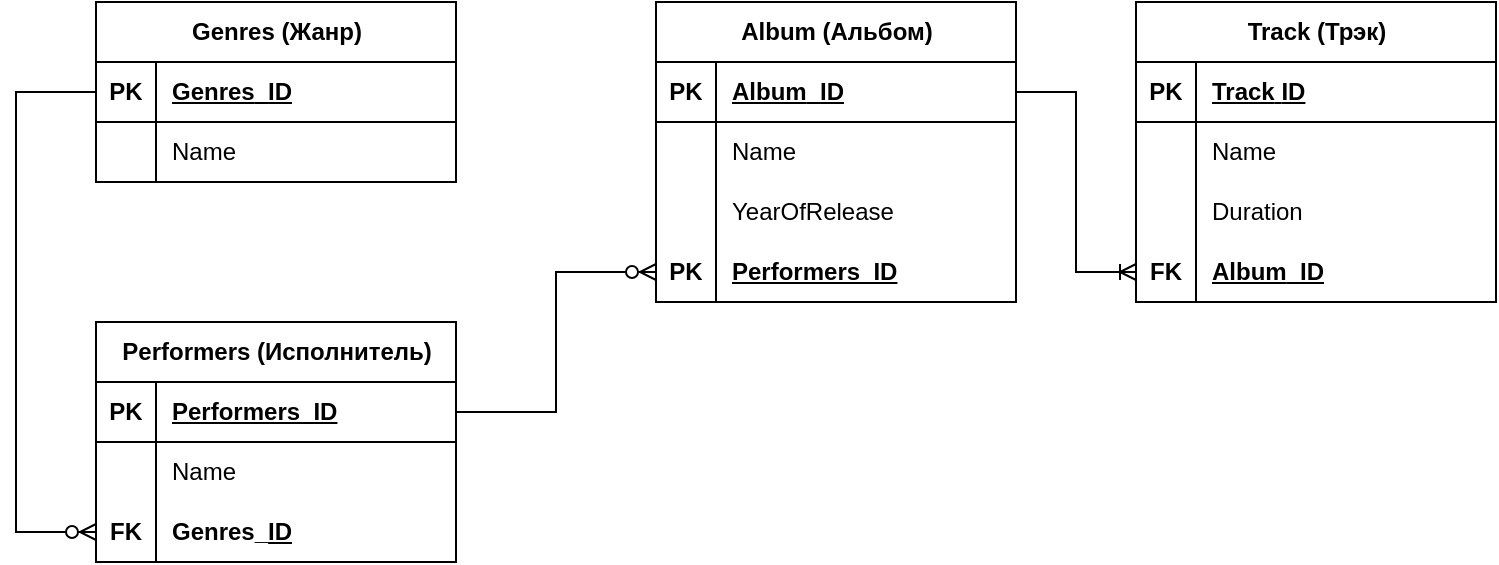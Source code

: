 <mxfile version="28.2.3">
  <diagram name="Страница — 1" id="JZxwwGBYXkmVGhj0WzC0">
    <mxGraphModel dx="1378" dy="772" grid="1" gridSize="10" guides="1" tooltips="1" connect="1" arrows="1" fold="1" page="1" pageScale="1" pageWidth="827" pageHeight="1169" math="0" shadow="0">
      <root>
        <mxCell id="0" />
        <mxCell id="1" parent="0" />
        <mxCell id="oh66TEQSNM8ofDtLwC0J-1" value="Genres (Жанр)" style="shape=table;startSize=30;container=1;collapsible=1;childLayout=tableLayout;fixedRows=1;rowLines=0;fontStyle=1;align=center;resizeLast=1;html=1;" parent="1" vertex="1">
          <mxGeometry x="80" y="80" width="180" height="90" as="geometry" />
        </mxCell>
        <mxCell id="oh66TEQSNM8ofDtLwC0J-2" value="" style="shape=tableRow;horizontal=0;startSize=0;swimlaneHead=0;swimlaneBody=0;fillColor=none;collapsible=0;dropTarget=0;points=[[0,0.5],[1,0.5]];portConstraint=eastwest;top=0;left=0;right=0;bottom=1;" parent="oh66TEQSNM8ofDtLwC0J-1" vertex="1">
          <mxGeometry y="30" width="180" height="30" as="geometry" />
        </mxCell>
        <mxCell id="oh66TEQSNM8ofDtLwC0J-3" value="PK" style="shape=partialRectangle;connectable=0;fillColor=none;top=0;left=0;bottom=0;right=0;fontStyle=1;overflow=hidden;whiteSpace=wrap;html=1;" parent="oh66TEQSNM8ofDtLwC0J-2" vertex="1">
          <mxGeometry width="30" height="30" as="geometry">
            <mxRectangle width="30" height="30" as="alternateBounds" />
          </mxGeometry>
        </mxCell>
        <mxCell id="oh66TEQSNM8ofDtLwC0J-4" value="&lt;span style=&quot;white-space-collapse: preserve;&quot; data-src-align=&quot;12:6&quot; class=&quot;aNeGP0gI0B9AV8JaHPyH&quot;&gt;&lt;span style=&quot;text-align: center; white-space: nowrap;&quot;&gt;Genres&lt;/span&gt;_&lt;/span&gt;ID" style="shape=partialRectangle;connectable=0;fillColor=none;top=0;left=0;bottom=0;right=0;align=left;spacingLeft=6;fontStyle=5;overflow=hidden;whiteSpace=wrap;html=1;" parent="oh66TEQSNM8ofDtLwC0J-2" vertex="1">
          <mxGeometry x="30" width="150" height="30" as="geometry">
            <mxRectangle width="150" height="30" as="alternateBounds" />
          </mxGeometry>
        </mxCell>
        <mxCell id="oh66TEQSNM8ofDtLwC0J-5" value="" style="shape=tableRow;horizontal=0;startSize=0;swimlaneHead=0;swimlaneBody=0;fillColor=none;collapsible=0;dropTarget=0;points=[[0,0.5],[1,0.5]];portConstraint=eastwest;top=0;left=0;right=0;bottom=0;" parent="oh66TEQSNM8ofDtLwC0J-1" vertex="1">
          <mxGeometry y="60" width="180" height="30" as="geometry" />
        </mxCell>
        <mxCell id="oh66TEQSNM8ofDtLwC0J-6" value="" style="shape=partialRectangle;connectable=0;fillColor=none;top=0;left=0;bottom=0;right=0;editable=1;overflow=hidden;whiteSpace=wrap;html=1;" parent="oh66TEQSNM8ofDtLwC0J-5" vertex="1">
          <mxGeometry width="30" height="30" as="geometry">
            <mxRectangle width="30" height="30" as="alternateBounds" />
          </mxGeometry>
        </mxCell>
        <mxCell id="oh66TEQSNM8ofDtLwC0J-7" value="Name" style="shape=partialRectangle;connectable=0;fillColor=none;top=0;left=0;bottom=0;right=0;align=left;spacingLeft=6;overflow=hidden;whiteSpace=wrap;html=1;" parent="oh66TEQSNM8ofDtLwC0J-5" vertex="1">
          <mxGeometry x="30" width="150" height="30" as="geometry">
            <mxRectangle width="150" height="30" as="alternateBounds" />
          </mxGeometry>
        </mxCell>
        <mxCell id="oh66TEQSNM8ofDtLwC0J-14" value="Performers (Исполнитель)" style="shape=table;startSize=30;container=1;collapsible=1;childLayout=tableLayout;fixedRows=1;rowLines=0;fontStyle=1;align=center;resizeLast=1;html=1;" parent="1" vertex="1">
          <mxGeometry x="80" y="240" width="180" height="120" as="geometry" />
        </mxCell>
        <mxCell id="oh66TEQSNM8ofDtLwC0J-15" value="" style="shape=tableRow;horizontal=0;startSize=0;swimlaneHead=0;swimlaneBody=0;fillColor=none;collapsible=0;dropTarget=0;points=[[0,0.5],[1,0.5]];portConstraint=eastwest;top=0;left=0;right=0;bottom=1;" parent="oh66TEQSNM8ofDtLwC0J-14" vertex="1">
          <mxGeometry y="30" width="180" height="30" as="geometry" />
        </mxCell>
        <mxCell id="oh66TEQSNM8ofDtLwC0J-16" value="PK" style="shape=partialRectangle;connectable=0;fillColor=none;top=0;left=0;bottom=0;right=0;fontStyle=1;overflow=hidden;whiteSpace=wrap;html=1;" parent="oh66TEQSNM8ofDtLwC0J-15" vertex="1">
          <mxGeometry width="30" height="30" as="geometry">
            <mxRectangle width="30" height="30" as="alternateBounds" />
          </mxGeometry>
        </mxCell>
        <mxCell id="oh66TEQSNM8ofDtLwC0J-17" value="Performers_ID" style="shape=partialRectangle;connectable=0;fillColor=none;top=0;left=0;bottom=0;right=0;align=left;spacingLeft=6;fontStyle=5;overflow=hidden;whiteSpace=wrap;html=1;" parent="oh66TEQSNM8ofDtLwC0J-15" vertex="1">
          <mxGeometry x="30" width="150" height="30" as="geometry">
            <mxRectangle width="150" height="30" as="alternateBounds" />
          </mxGeometry>
        </mxCell>
        <mxCell id="oh66TEQSNM8ofDtLwC0J-18" value="" style="shape=tableRow;horizontal=0;startSize=0;swimlaneHead=0;swimlaneBody=0;fillColor=none;collapsible=0;dropTarget=0;points=[[0,0.5],[1,0.5]];portConstraint=eastwest;top=0;left=0;right=0;bottom=0;" parent="oh66TEQSNM8ofDtLwC0J-14" vertex="1">
          <mxGeometry y="60" width="180" height="30" as="geometry" />
        </mxCell>
        <mxCell id="oh66TEQSNM8ofDtLwC0J-19" value="" style="shape=partialRectangle;connectable=0;fillColor=none;top=0;left=0;bottom=0;right=0;editable=1;overflow=hidden;whiteSpace=wrap;html=1;" parent="oh66TEQSNM8ofDtLwC0J-18" vertex="1">
          <mxGeometry width="30" height="30" as="geometry">
            <mxRectangle width="30" height="30" as="alternateBounds" />
          </mxGeometry>
        </mxCell>
        <mxCell id="oh66TEQSNM8ofDtLwC0J-20" value="Name" style="shape=partialRectangle;connectable=0;fillColor=none;top=0;left=0;bottom=0;right=0;align=left;spacingLeft=6;overflow=hidden;whiteSpace=wrap;html=1;" parent="oh66TEQSNM8ofDtLwC0J-18" vertex="1">
          <mxGeometry x="30" width="150" height="30" as="geometry">
            <mxRectangle width="150" height="30" as="alternateBounds" />
          </mxGeometry>
        </mxCell>
        <mxCell id="PZWS33v3H8j3TzEzFPTG-1" value="" style="shape=tableRow;horizontal=0;startSize=0;swimlaneHead=0;swimlaneBody=0;fillColor=none;collapsible=0;dropTarget=0;points=[[0,0.5],[1,0.5]];portConstraint=eastwest;top=0;left=0;right=0;bottom=0;" parent="oh66TEQSNM8ofDtLwC0J-14" vertex="1">
          <mxGeometry y="90" width="180" height="30" as="geometry" />
        </mxCell>
        <mxCell id="PZWS33v3H8j3TzEzFPTG-2" value="&lt;span style=&quot;font-weight: 700;&quot;&gt;FK&lt;/span&gt;" style="shape=partialRectangle;connectable=0;fillColor=none;top=0;left=0;bottom=0;right=0;editable=1;overflow=hidden;whiteSpace=wrap;html=1;" parent="PZWS33v3H8j3TzEzFPTG-1" vertex="1">
          <mxGeometry width="30" height="30" as="geometry">
            <mxRectangle width="30" height="30" as="alternateBounds" />
          </mxGeometry>
        </mxCell>
        <mxCell id="PZWS33v3H8j3TzEzFPTG-3" value="&lt;span style=&quot;font-weight: 700; white-space-collapse: preserve;&quot; data-src-align=&quot;12:6&quot; class=&quot;aNeGP0gI0B9AV8JaHPyH&quot;&gt;&lt;span style=&quot;text-align: center; white-space: nowrap;&quot;&gt;Genres&lt;/span&gt;_&lt;/span&gt;&lt;span style=&quot;font-weight: 700; text-decoration-line: underline;&quot;&gt;ID&lt;/span&gt;" style="shape=partialRectangle;connectable=0;fillColor=none;top=0;left=0;bottom=0;right=0;align=left;spacingLeft=6;overflow=hidden;whiteSpace=wrap;html=1;" parent="PZWS33v3H8j3TzEzFPTG-1" vertex="1">
          <mxGeometry x="30" width="150" height="30" as="geometry">
            <mxRectangle width="150" height="30" as="alternateBounds" />
          </mxGeometry>
        </mxCell>
        <mxCell id="oh66TEQSNM8ofDtLwC0J-25" value="Аlbum (Альбом)" style="shape=table;startSize=30;container=1;collapsible=1;childLayout=tableLayout;fixedRows=1;rowLines=0;fontStyle=1;align=center;resizeLast=1;html=1;" parent="1" vertex="1">
          <mxGeometry x="360" y="80" width="180" height="150" as="geometry" />
        </mxCell>
        <mxCell id="oh66TEQSNM8ofDtLwC0J-26" value="" style="shape=tableRow;horizontal=0;startSize=0;swimlaneHead=0;swimlaneBody=0;fillColor=none;collapsible=0;dropTarget=0;points=[[0,0.5],[1,0.5]];portConstraint=eastwest;top=0;left=0;right=0;bottom=1;" parent="oh66TEQSNM8ofDtLwC0J-25" vertex="1">
          <mxGeometry y="30" width="180" height="30" as="geometry" />
        </mxCell>
        <mxCell id="oh66TEQSNM8ofDtLwC0J-27" value="PK" style="shape=partialRectangle;connectable=0;fillColor=none;top=0;left=0;bottom=0;right=0;fontStyle=1;overflow=hidden;whiteSpace=wrap;html=1;" parent="oh66TEQSNM8ofDtLwC0J-26" vertex="1">
          <mxGeometry width="30" height="30" as="geometry">
            <mxRectangle width="30" height="30" as="alternateBounds" />
          </mxGeometry>
        </mxCell>
        <mxCell id="oh66TEQSNM8ofDtLwC0J-28" value="&lt;span style=&quot;white-space-collapse: preserve;&quot; data-src-align=&quot;12:6&quot; class=&quot;aNeGP0gI0B9AV8JaHPyH&quot;&gt;&lt;span style=&quot;text-align: center; white-space: nowrap;&quot;&gt;Album&lt;/span&gt;_&lt;/span&gt;ID" style="shape=partialRectangle;connectable=0;fillColor=none;top=0;left=0;bottom=0;right=0;align=left;spacingLeft=6;fontStyle=5;overflow=hidden;whiteSpace=wrap;html=1;" parent="oh66TEQSNM8ofDtLwC0J-26" vertex="1">
          <mxGeometry x="30" width="150" height="30" as="geometry">
            <mxRectangle width="150" height="30" as="alternateBounds" />
          </mxGeometry>
        </mxCell>
        <mxCell id="oh66TEQSNM8ofDtLwC0J-29" value="" style="shape=tableRow;horizontal=0;startSize=0;swimlaneHead=0;swimlaneBody=0;fillColor=none;collapsible=0;dropTarget=0;points=[[0,0.5],[1,0.5]];portConstraint=eastwest;top=0;left=0;right=0;bottom=0;" parent="oh66TEQSNM8ofDtLwC0J-25" vertex="1">
          <mxGeometry y="60" width="180" height="30" as="geometry" />
        </mxCell>
        <mxCell id="oh66TEQSNM8ofDtLwC0J-30" value="" style="shape=partialRectangle;connectable=0;fillColor=none;top=0;left=0;bottom=0;right=0;editable=1;overflow=hidden;whiteSpace=wrap;html=1;" parent="oh66TEQSNM8ofDtLwC0J-29" vertex="1">
          <mxGeometry width="30" height="30" as="geometry">
            <mxRectangle width="30" height="30" as="alternateBounds" />
          </mxGeometry>
        </mxCell>
        <mxCell id="oh66TEQSNM8ofDtLwC0J-31" value="Name" style="shape=partialRectangle;connectable=0;fillColor=none;top=0;left=0;bottom=0;right=0;align=left;spacingLeft=6;overflow=hidden;whiteSpace=wrap;html=1;" parent="oh66TEQSNM8ofDtLwC0J-29" vertex="1">
          <mxGeometry x="30" width="150" height="30" as="geometry">
            <mxRectangle width="150" height="30" as="alternateBounds" />
          </mxGeometry>
        </mxCell>
        <mxCell id="oh66TEQSNM8ofDtLwC0J-42" value="" style="shape=tableRow;horizontal=0;startSize=0;swimlaneHead=0;swimlaneBody=0;fillColor=none;collapsible=0;dropTarget=0;points=[[0,0.5],[1,0.5]];portConstraint=eastwest;top=0;left=0;right=0;bottom=0;" parent="oh66TEQSNM8ofDtLwC0J-25" vertex="1">
          <mxGeometry y="90" width="180" height="30" as="geometry" />
        </mxCell>
        <mxCell id="oh66TEQSNM8ofDtLwC0J-43" value="" style="shape=partialRectangle;connectable=0;fillColor=none;top=0;left=0;bottom=0;right=0;editable=1;overflow=hidden;whiteSpace=wrap;html=1;" parent="oh66TEQSNM8ofDtLwC0J-42" vertex="1">
          <mxGeometry width="30" height="30" as="geometry">
            <mxRectangle width="30" height="30" as="alternateBounds" />
          </mxGeometry>
        </mxCell>
        <mxCell id="oh66TEQSNM8ofDtLwC0J-44" value="YearOfRelease" style="shape=partialRectangle;connectable=0;fillColor=none;top=0;left=0;bottom=0;right=0;align=left;spacingLeft=6;overflow=hidden;whiteSpace=wrap;html=1;" parent="oh66TEQSNM8ofDtLwC0J-42" vertex="1">
          <mxGeometry x="30" width="150" height="30" as="geometry">
            <mxRectangle width="150" height="30" as="alternateBounds" />
          </mxGeometry>
        </mxCell>
        <mxCell id="-BFyVFK9D_re2DSJVNDl-1" value="" style="shape=tableRow;horizontal=0;startSize=0;swimlaneHead=0;swimlaneBody=0;fillColor=none;collapsible=0;dropTarget=0;points=[[0,0.5],[1,0.5]];portConstraint=eastwest;top=0;left=0;right=0;bottom=0;" vertex="1" parent="oh66TEQSNM8ofDtLwC0J-25">
          <mxGeometry y="120" width="180" height="30" as="geometry" />
        </mxCell>
        <mxCell id="-BFyVFK9D_re2DSJVNDl-2" value="&lt;span style=&quot;font-weight: 700;&quot;&gt;PK&lt;/span&gt;" style="shape=partialRectangle;connectable=0;fillColor=none;top=0;left=0;bottom=0;right=0;editable=1;overflow=hidden;whiteSpace=wrap;html=1;" vertex="1" parent="-BFyVFK9D_re2DSJVNDl-1">
          <mxGeometry width="30" height="30" as="geometry">
            <mxRectangle width="30" height="30" as="alternateBounds" />
          </mxGeometry>
        </mxCell>
        <mxCell id="-BFyVFK9D_re2DSJVNDl-3" value="&lt;span style=&quot;font-weight: 700; text-decoration-line: underline;&quot;&gt;Performers_ID&lt;/span&gt;" style="shape=partialRectangle;connectable=0;fillColor=none;top=0;left=0;bottom=0;right=0;align=left;spacingLeft=6;overflow=hidden;whiteSpace=wrap;html=1;" vertex="1" parent="-BFyVFK9D_re2DSJVNDl-1">
          <mxGeometry x="30" width="150" height="30" as="geometry">
            <mxRectangle width="150" height="30" as="alternateBounds" />
          </mxGeometry>
        </mxCell>
        <mxCell id="oh66TEQSNM8ofDtLwC0J-32" value="&lt;span style=&quot;white-space: pre-wrap;&quot; data-src-align=&quot;0:4&quot; class=&quot;aNeGP0gI0B9AV8JaHPyH&quot;&gt;Track&lt;/span&gt;&amp;nbsp;(Трэк)" style="shape=table;startSize=30;container=1;collapsible=1;childLayout=tableLayout;fixedRows=1;rowLines=0;fontStyle=1;align=center;resizeLast=1;html=1;" parent="1" vertex="1">
          <mxGeometry x="600" y="80" width="180" height="150" as="geometry" />
        </mxCell>
        <mxCell id="oh66TEQSNM8ofDtLwC0J-33" value="" style="shape=tableRow;horizontal=0;startSize=0;swimlaneHead=0;swimlaneBody=0;fillColor=none;collapsible=0;dropTarget=0;points=[[0,0.5],[1,0.5]];portConstraint=eastwest;top=0;left=0;right=0;bottom=1;" parent="oh66TEQSNM8ofDtLwC0J-32" vertex="1">
          <mxGeometry y="30" width="180" height="30" as="geometry" />
        </mxCell>
        <mxCell id="oh66TEQSNM8ofDtLwC0J-34" value="PK" style="shape=partialRectangle;connectable=0;fillColor=none;top=0;left=0;bottom=0;right=0;fontStyle=1;overflow=hidden;whiteSpace=wrap;html=1;" parent="oh66TEQSNM8ofDtLwC0J-33" vertex="1">
          <mxGeometry width="30" height="30" as="geometry">
            <mxRectangle width="30" height="30" as="alternateBounds" />
          </mxGeometry>
        </mxCell>
        <mxCell id="oh66TEQSNM8ofDtLwC0J-35" value="&lt;span style=&quot;text-align: center; white-space-collapse: preserve;&quot; data-src-align=&quot;0:4&quot; class=&quot;aNeGP0gI0B9AV8JaHPyH&quot;&gt;Track&lt;/span&gt;&lt;span style=&quot;text-align: center; text-wrap-mode: nowrap;&quot;&gt;&amp;nbsp;&lt;/span&gt;ID" style="shape=partialRectangle;connectable=0;fillColor=none;top=0;left=0;bottom=0;right=0;align=left;spacingLeft=6;fontStyle=5;overflow=hidden;whiteSpace=wrap;html=1;" parent="oh66TEQSNM8ofDtLwC0J-33" vertex="1">
          <mxGeometry x="30" width="150" height="30" as="geometry">
            <mxRectangle width="150" height="30" as="alternateBounds" />
          </mxGeometry>
        </mxCell>
        <mxCell id="oh66TEQSNM8ofDtLwC0J-36" value="" style="shape=tableRow;horizontal=0;startSize=0;swimlaneHead=0;swimlaneBody=0;fillColor=none;collapsible=0;dropTarget=0;points=[[0,0.5],[1,0.5]];portConstraint=eastwest;top=0;left=0;right=0;bottom=0;" parent="oh66TEQSNM8ofDtLwC0J-32" vertex="1">
          <mxGeometry y="60" width="180" height="30" as="geometry" />
        </mxCell>
        <mxCell id="oh66TEQSNM8ofDtLwC0J-37" value="" style="shape=partialRectangle;connectable=0;fillColor=none;top=0;left=0;bottom=0;right=0;editable=1;overflow=hidden;whiteSpace=wrap;html=1;" parent="oh66TEQSNM8ofDtLwC0J-36" vertex="1">
          <mxGeometry width="30" height="30" as="geometry">
            <mxRectangle width="30" height="30" as="alternateBounds" />
          </mxGeometry>
        </mxCell>
        <mxCell id="oh66TEQSNM8ofDtLwC0J-38" value="Name" style="shape=partialRectangle;connectable=0;fillColor=none;top=0;left=0;bottom=0;right=0;align=left;spacingLeft=6;overflow=hidden;whiteSpace=wrap;html=1;" parent="oh66TEQSNM8ofDtLwC0J-36" vertex="1">
          <mxGeometry x="30" width="150" height="30" as="geometry">
            <mxRectangle width="150" height="30" as="alternateBounds" />
          </mxGeometry>
        </mxCell>
        <mxCell id="oh66TEQSNM8ofDtLwC0J-39" value="" style="shape=tableRow;horizontal=0;startSize=0;swimlaneHead=0;swimlaneBody=0;fillColor=none;collapsible=0;dropTarget=0;points=[[0,0.5],[1,0.5]];portConstraint=eastwest;top=0;left=0;right=0;bottom=0;" parent="oh66TEQSNM8ofDtLwC0J-32" vertex="1">
          <mxGeometry y="90" width="180" height="30" as="geometry" />
        </mxCell>
        <mxCell id="oh66TEQSNM8ofDtLwC0J-40" value="" style="shape=partialRectangle;connectable=0;fillColor=none;top=0;left=0;bottom=0;right=0;editable=1;overflow=hidden;whiteSpace=wrap;html=1;" parent="oh66TEQSNM8ofDtLwC0J-39" vertex="1">
          <mxGeometry width="30" height="30" as="geometry">
            <mxRectangle width="30" height="30" as="alternateBounds" />
          </mxGeometry>
        </mxCell>
        <mxCell id="oh66TEQSNM8ofDtLwC0J-41" value="&lt;div style=&quot;text-align: center;&quot;&gt;&lt;span style=&quot;background-color: transparent; text-wrap-mode: nowrap;&quot;&gt;Duration&lt;/span&gt;&lt;/div&gt;" style="shape=partialRectangle;connectable=0;fillColor=none;top=0;left=0;bottom=0;right=0;align=left;spacingLeft=6;overflow=hidden;whiteSpace=wrap;html=1;" parent="oh66TEQSNM8ofDtLwC0J-39" vertex="1">
          <mxGeometry x="30" width="150" height="30" as="geometry">
            <mxRectangle width="150" height="30" as="alternateBounds" />
          </mxGeometry>
        </mxCell>
        <mxCell id="oh66TEQSNM8ofDtLwC0J-48" value="" style="shape=tableRow;horizontal=0;startSize=0;swimlaneHead=0;swimlaneBody=0;fillColor=none;collapsible=0;dropTarget=0;points=[[0,0.5],[1,0.5]];portConstraint=eastwest;top=0;left=0;right=0;bottom=0;" parent="oh66TEQSNM8ofDtLwC0J-32" vertex="1">
          <mxGeometry y="120" width="180" height="30" as="geometry" />
        </mxCell>
        <mxCell id="oh66TEQSNM8ofDtLwC0J-49" value="&lt;span style=&quot;font-weight: 700;&quot;&gt;FK&lt;/span&gt;" style="shape=partialRectangle;connectable=0;fillColor=none;top=0;left=0;bottom=0;right=0;editable=1;overflow=hidden;whiteSpace=wrap;html=1;" parent="oh66TEQSNM8ofDtLwC0J-48" vertex="1">
          <mxGeometry width="30" height="30" as="geometry">
            <mxRectangle width="30" height="30" as="alternateBounds" />
          </mxGeometry>
        </mxCell>
        <mxCell id="oh66TEQSNM8ofDtLwC0J-50" value="&lt;u&gt;&lt;span style=&quot;font-weight: 700; white-space-collapse: preserve;&quot; data-src-align=&quot;12:6&quot; class=&quot;aNeGP0gI0B9AV8JaHPyH&quot;&gt;&lt;span style=&quot;text-align: center; white-space: nowrap;&quot;&gt;Album&lt;/span&gt;_&lt;/span&gt;&lt;span style=&quot;font-weight: 700;&quot;&gt;ID&lt;/span&gt;&lt;/u&gt;" style="shape=partialRectangle;connectable=0;fillColor=none;top=0;left=0;bottom=0;right=0;align=left;spacingLeft=6;overflow=hidden;whiteSpace=wrap;html=1;" parent="oh66TEQSNM8ofDtLwC0J-48" vertex="1">
          <mxGeometry x="30" width="150" height="30" as="geometry">
            <mxRectangle width="150" height="30" as="alternateBounds" />
          </mxGeometry>
        </mxCell>
        <mxCell id="oh66TEQSNM8ofDtLwC0J-77" value="" style="edgeStyle=elbowEdgeStyle;fontSize=12;html=1;endArrow=ERoneToMany;rounded=0;exitX=1;exitY=0.5;exitDx=0;exitDy=0;entryX=0;entryY=0.5;entryDx=0;entryDy=0;" parent="1" source="oh66TEQSNM8ofDtLwC0J-26" target="oh66TEQSNM8ofDtLwC0J-48" edge="1">
          <mxGeometry width="100" height="100" relative="1" as="geometry">
            <mxPoint x="360" y="450" as="sourcePoint" />
            <mxPoint x="460" y="350" as="targetPoint" />
          </mxGeometry>
        </mxCell>
        <mxCell id="PZWS33v3H8j3TzEzFPTG-4" value="" style="edgeStyle=elbowEdgeStyle;fontSize=12;html=1;endArrow=ERzeroToMany;endFill=1;rounded=0;entryX=0;entryY=0.5;entryDx=0;entryDy=0;exitX=0;exitY=0.5;exitDx=0;exitDy=0;" parent="1" source="oh66TEQSNM8ofDtLwC0J-2" target="PZWS33v3H8j3TzEzFPTG-1" edge="1">
          <mxGeometry width="100" height="100" relative="1" as="geometry">
            <mxPoint x="-70" y="430" as="sourcePoint" />
            <mxPoint x="30" y="330" as="targetPoint" />
            <Array as="points">
              <mxPoint x="40" y="240" />
            </Array>
          </mxGeometry>
        </mxCell>
        <mxCell id="PZWS33v3H8j3TzEzFPTG-5" value="" style="edgeStyle=elbowEdgeStyle;fontSize=12;html=1;endArrow=ERzeroToMany;endFill=1;rounded=0;entryX=0;entryY=0.5;entryDx=0;entryDy=0;exitX=1;exitY=0.5;exitDx=0;exitDy=0;" parent="1" source="oh66TEQSNM8ofDtLwC0J-15" target="-BFyVFK9D_re2DSJVNDl-1" edge="1">
          <mxGeometry width="100" height="100" relative="1" as="geometry">
            <mxPoint x="450" y="330" as="sourcePoint" />
            <mxPoint x="350" y="490" as="targetPoint" />
          </mxGeometry>
        </mxCell>
      </root>
    </mxGraphModel>
  </diagram>
</mxfile>
